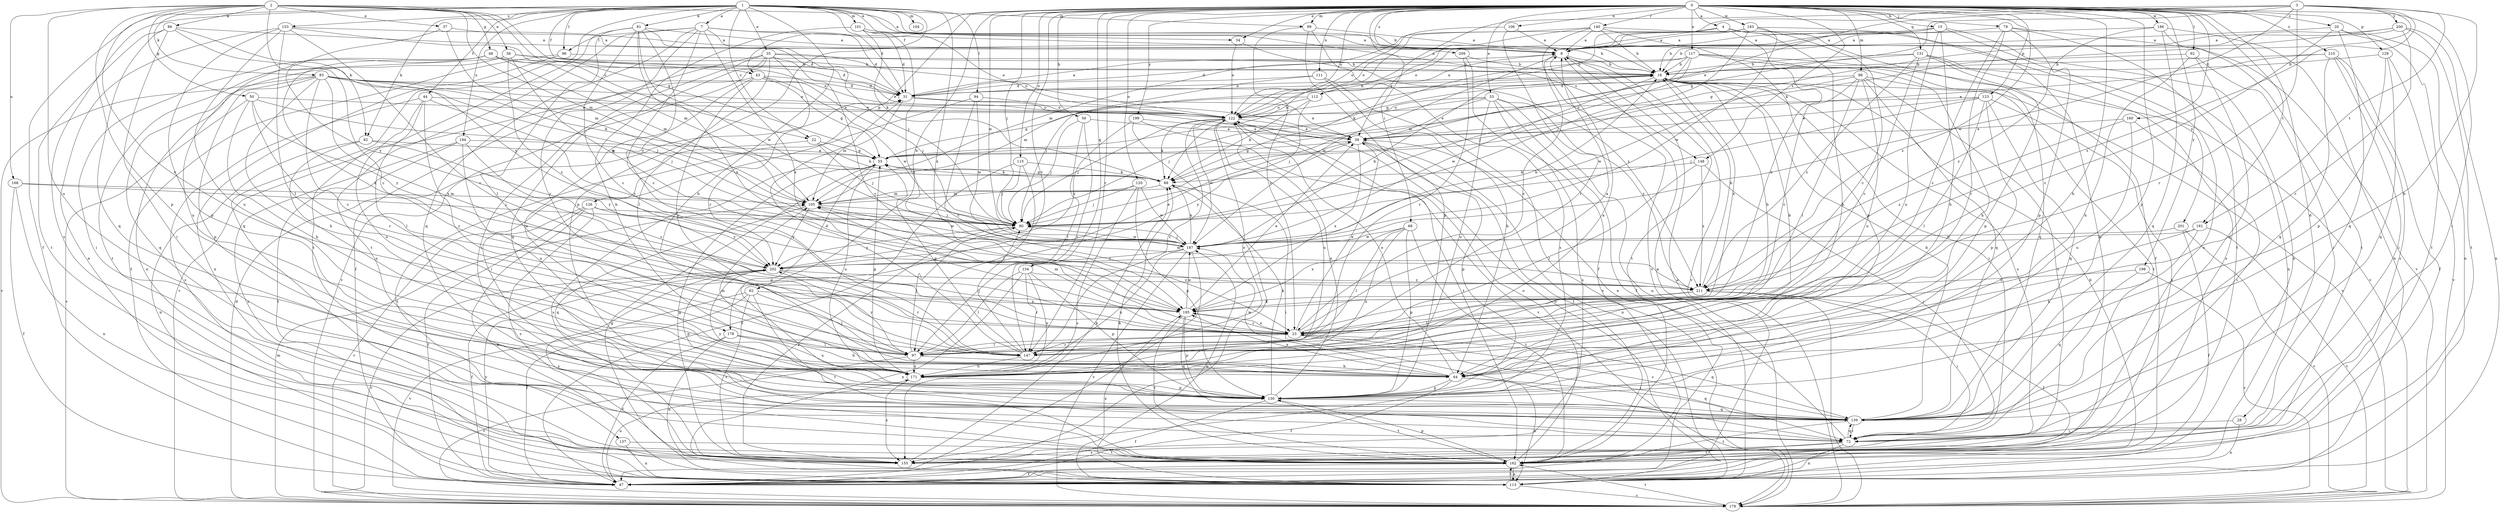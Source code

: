 strict digraph  {
0;
1;
2;
3;
4;
7;
8;
15;
16;
20;
22;
23;
28;
31;
33;
34;
35;
36;
37;
39;
43;
44;
47;
48;
50;
55;
56;
62;
64;
68;
72;
79;
80;
81;
82;
83;
86;
88;
92;
94;
96;
97;
98;
99;
101;
104;
105;
106;
111;
112;
113;
115;
117;
120;
122;
123;
126;
129;
130;
131;
134;
137;
139;
140;
147;
148;
153;
155;
160;
161;
162;
168;
171;
178;
179;
183;
186;
187;
194;
195;
198;
199;
200;
201;
202;
209;
210;
211;
0 -> 4  [label=a];
0 -> 15  [label=b];
0 -> 20  [label=c];
0 -> 28  [label=d];
0 -> 33  [label=e];
0 -> 34  [label=e];
0 -> 43  [label=f];
0 -> 56  [label=h];
0 -> 62  [label=h];
0 -> 64  [label=h];
0 -> 68  [label=i];
0 -> 72  [label=i];
0 -> 79  [label=j];
0 -> 80  [label=j];
0 -> 92  [label=l];
0 -> 98  [label=m];
0 -> 99  [label=m];
0 -> 106  [label=n];
0 -> 111  [label=n];
0 -> 115  [label=o];
0 -> 117  [label=o];
0 -> 120  [label=o];
0 -> 122  [label=o];
0 -> 123  [label=p];
0 -> 126  [label=p];
0 -> 129  [label=p];
0 -> 130  [label=p];
0 -> 131  [label=q];
0 -> 134  [label=q];
0 -> 140  [label=r];
0 -> 147  [label=r];
0 -> 148  [label=s];
0 -> 160  [label=t];
0 -> 161  [label=t];
0 -> 178  [label=v];
0 -> 183  [label=w];
0 -> 186  [label=w];
0 -> 187  [label=w];
0 -> 198  [label=y];
0 -> 199  [label=y];
0 -> 209  [label=z];
0 -> 210  [label=z];
0 -> 211  [label=z];
1 -> 7  [label=a];
1 -> 16  [label=b];
1 -> 22  [label=c];
1 -> 31  [label=d];
1 -> 34  [label=e];
1 -> 35  [label=e];
1 -> 43  [label=f];
1 -> 44  [label=f];
1 -> 47  [label=f];
1 -> 64  [label=h];
1 -> 81  [label=k];
1 -> 82  [label=k];
1 -> 94  [label=l];
1 -> 96  [label=l];
1 -> 99  [label=m];
1 -> 101  [label=m];
1 -> 104  [label=m];
1 -> 130  [label=p];
1 -> 137  [label=q];
1 -> 148  [label=s];
1 -> 153  [label=s];
1 -> 155  [label=s];
1 -> 194  [label=x];
1 -> 195  [label=x];
2 -> 8  [label=a];
2 -> 22  [label=c];
2 -> 36  [label=e];
2 -> 37  [label=e];
2 -> 48  [label=g];
2 -> 50  [label=g];
2 -> 55  [label=g];
2 -> 82  [label=k];
2 -> 83  [label=k];
2 -> 86  [label=k];
2 -> 105  [label=m];
2 -> 130  [label=p];
2 -> 168  [label=u];
2 -> 171  [label=u];
2 -> 178  [label=v];
3 -> 39  [label=e];
3 -> 55  [label=g];
3 -> 64  [label=h];
3 -> 88  [label=k];
3 -> 112  [label=n];
3 -> 122  [label=o];
3 -> 147  [label=r];
3 -> 161  [label=t];
3 -> 187  [label=w];
3 -> 200  [label=y];
3 -> 211  [label=z];
4 -> 8  [label=a];
4 -> 64  [label=h];
4 -> 88  [label=k];
4 -> 195  [label=x];
4 -> 201  [label=y];
7 -> 16  [label=b];
7 -> 23  [label=c];
7 -> 31  [label=d];
7 -> 80  [label=j];
7 -> 96  [label=l];
7 -> 139  [label=q];
7 -> 147  [label=r];
7 -> 162  [label=t];
7 -> 195  [label=x];
8 -> 16  [label=b];
8 -> 23  [label=c];
8 -> 112  [label=n];
8 -> 162  [label=t];
8 -> 179  [label=v];
8 -> 187  [label=w];
15 -> 8  [label=a];
15 -> 16  [label=b];
15 -> 64  [label=h];
15 -> 113  [label=n];
15 -> 122  [label=o];
15 -> 155  [label=s];
15 -> 171  [label=u];
16 -> 31  [label=d];
16 -> 72  [label=i];
16 -> 105  [label=m];
16 -> 155  [label=s];
16 -> 179  [label=v];
16 -> 187  [label=w];
16 -> 195  [label=x];
20 -> 8  [label=a];
20 -> 23  [label=c];
20 -> 113  [label=n];
20 -> 139  [label=q];
20 -> 162  [label=t];
22 -> 55  [label=g];
22 -> 80  [label=j];
22 -> 88  [label=k];
22 -> 162  [label=t];
23 -> 8  [label=a];
23 -> 16  [label=b];
23 -> 39  [label=e];
23 -> 72  [label=i];
23 -> 97  [label=l];
23 -> 105  [label=m];
23 -> 139  [label=q];
23 -> 147  [label=r];
23 -> 195  [label=x];
28 -> 72  [label=i];
28 -> 113  [label=n];
31 -> 8  [label=a];
31 -> 16  [label=b];
31 -> 39  [label=e];
31 -> 105  [label=m];
31 -> 122  [label=o];
33 -> 39  [label=e];
33 -> 47  [label=f];
33 -> 80  [label=j];
33 -> 113  [label=n];
33 -> 122  [label=o];
33 -> 155  [label=s];
33 -> 171  [label=u];
33 -> 211  [label=z];
34 -> 122  [label=o];
34 -> 211  [label=z];
35 -> 16  [label=b];
35 -> 23  [label=c];
35 -> 47  [label=f];
35 -> 72  [label=i];
35 -> 97  [label=l];
35 -> 122  [label=o];
35 -> 139  [label=q];
35 -> 147  [label=r];
35 -> 179  [label=v];
36 -> 16  [label=b];
36 -> 39  [label=e];
36 -> 113  [label=n];
36 -> 162  [label=t];
36 -> 187  [label=w];
36 -> 211  [label=z];
37 -> 8  [label=a];
37 -> 105  [label=m];
37 -> 202  [label=y];
39 -> 55  [label=g];
39 -> 113  [label=n];
39 -> 130  [label=p];
39 -> 162  [label=t];
39 -> 195  [label=x];
39 -> 202  [label=y];
43 -> 31  [label=d];
43 -> 55  [label=g];
43 -> 80  [label=j];
43 -> 147  [label=r];
43 -> 171  [label=u];
43 -> 179  [label=v];
43 -> 187  [label=w];
44 -> 97  [label=l];
44 -> 122  [label=o];
44 -> 147  [label=r];
44 -> 155  [label=s];
44 -> 171  [label=u];
44 -> 211  [label=z];
47 -> 8  [label=a];
47 -> 16  [label=b];
47 -> 171  [label=u];
47 -> 202  [label=y];
48 -> 16  [label=b];
48 -> 31  [label=d];
48 -> 72  [label=i];
48 -> 105  [label=m];
48 -> 122  [label=o];
48 -> 171  [label=u];
48 -> 195  [label=x];
50 -> 64  [label=h];
50 -> 80  [label=j];
50 -> 122  [label=o];
50 -> 147  [label=r];
50 -> 179  [label=v];
50 -> 202  [label=y];
55 -> 88  [label=k];
55 -> 155  [label=s];
55 -> 171  [label=u];
56 -> 39  [label=e];
56 -> 80  [label=j];
56 -> 97  [label=l];
56 -> 147  [label=r];
62 -> 47  [label=f];
62 -> 97  [label=l];
62 -> 155  [label=s];
62 -> 162  [label=t];
62 -> 179  [label=v];
62 -> 195  [label=x];
64 -> 47  [label=f];
64 -> 105  [label=m];
64 -> 113  [label=n];
64 -> 122  [label=o];
64 -> 130  [label=p];
64 -> 139  [label=q];
64 -> 187  [label=w];
64 -> 195  [label=x];
68 -> 97  [label=l];
68 -> 130  [label=p];
68 -> 162  [label=t];
68 -> 171  [label=u];
68 -> 187  [label=w];
68 -> 195  [label=x];
72 -> 39  [label=e];
72 -> 113  [label=n];
72 -> 139  [label=q];
72 -> 155  [label=s];
72 -> 162  [label=t];
79 -> 8  [label=a];
79 -> 23  [label=c];
79 -> 130  [label=p];
79 -> 147  [label=r];
79 -> 162  [label=t];
79 -> 179  [label=v];
80 -> 155  [label=s];
80 -> 187  [label=w];
80 -> 202  [label=y];
81 -> 8  [label=a];
81 -> 23  [label=c];
81 -> 31  [label=d];
81 -> 97  [label=l];
81 -> 162  [label=t];
81 -> 187  [label=w];
81 -> 195  [label=x];
81 -> 202  [label=y];
82 -> 55  [label=g];
82 -> 113  [label=n];
82 -> 171  [label=u];
82 -> 202  [label=y];
83 -> 23  [label=c];
83 -> 31  [label=d];
83 -> 39  [label=e];
83 -> 64  [label=h];
83 -> 80  [label=j];
83 -> 88  [label=k];
83 -> 122  [label=o];
83 -> 130  [label=p];
83 -> 139  [label=q];
83 -> 179  [label=v];
83 -> 195  [label=x];
86 -> 8  [label=a];
86 -> 23  [label=c];
86 -> 72  [label=i];
86 -> 139  [label=q];
86 -> 162  [label=t];
86 -> 202  [label=y];
88 -> 55  [label=g];
88 -> 72  [label=i];
88 -> 105  [label=m];
92 -> 16  [label=b];
92 -> 64  [label=h];
92 -> 72  [label=i];
92 -> 139  [label=q];
94 -> 23  [label=c];
94 -> 72  [label=i];
94 -> 122  [label=o];
94 -> 187  [label=w];
96 -> 16  [label=b];
96 -> 47  [label=f];
96 -> 113  [label=n];
97 -> 64  [label=h];
97 -> 80  [label=j];
97 -> 171  [label=u];
97 -> 179  [label=v];
97 -> 202  [label=y];
98 -> 23  [label=c];
98 -> 31  [label=d];
98 -> 97  [label=l];
98 -> 139  [label=q];
98 -> 155  [label=s];
98 -> 162  [label=t];
98 -> 171  [label=u];
98 -> 187  [label=w];
99 -> 8  [label=a];
99 -> 23  [label=c];
99 -> 130  [label=p];
99 -> 155  [label=s];
101 -> 8  [label=a];
101 -> 31  [label=d];
101 -> 64  [label=h];
101 -> 88  [label=k];
101 -> 122  [label=o];
101 -> 195  [label=x];
105 -> 80  [label=j];
105 -> 139  [label=q];
105 -> 187  [label=w];
105 -> 202  [label=y];
106 -> 8  [label=a];
106 -> 122  [label=o];
106 -> 147  [label=r];
111 -> 31  [label=d];
111 -> 64  [label=h];
111 -> 80  [label=j];
111 -> 179  [label=v];
112 -> 55  [label=g];
112 -> 80  [label=j];
112 -> 88  [label=k];
112 -> 122  [label=o];
113 -> 55  [label=g];
113 -> 122  [label=o];
113 -> 162  [label=t];
113 -> 179  [label=v];
113 -> 187  [label=w];
113 -> 195  [label=x];
115 -> 47  [label=f];
115 -> 80  [label=j];
115 -> 88  [label=k];
115 -> 97  [label=l];
117 -> 16  [label=b];
117 -> 31  [label=d];
117 -> 64  [label=h];
117 -> 80  [label=j];
117 -> 88  [label=k];
117 -> 105  [label=m];
117 -> 139  [label=q];
117 -> 179  [label=v];
120 -> 80  [label=j];
120 -> 105  [label=m];
120 -> 130  [label=p];
120 -> 155  [label=s];
120 -> 187  [label=w];
122 -> 39  [label=e];
122 -> 80  [label=j];
122 -> 88  [label=k];
122 -> 147  [label=r];
122 -> 162  [label=t];
122 -> 171  [label=u];
122 -> 187  [label=w];
123 -> 39  [label=e];
123 -> 80  [label=j];
123 -> 97  [label=l];
123 -> 122  [label=o];
123 -> 130  [label=p];
123 -> 139  [label=q];
123 -> 155  [label=s];
126 -> 47  [label=f];
126 -> 80  [label=j];
126 -> 113  [label=n];
126 -> 155  [label=s];
126 -> 179  [label=v];
126 -> 202  [label=y];
129 -> 16  [label=b];
129 -> 130  [label=p];
129 -> 139  [label=q];
129 -> 179  [label=v];
130 -> 47  [label=f];
130 -> 55  [label=g];
130 -> 88  [label=k];
130 -> 122  [label=o];
130 -> 139  [label=q];
130 -> 162  [label=t];
130 -> 202  [label=y];
131 -> 16  [label=b];
131 -> 23  [label=c];
131 -> 55  [label=g];
131 -> 113  [label=n];
131 -> 130  [label=p];
131 -> 155  [label=s];
131 -> 211  [label=z];
134 -> 97  [label=l];
134 -> 113  [label=n];
134 -> 130  [label=p];
134 -> 147  [label=r];
134 -> 171  [label=u];
134 -> 211  [label=z];
137 -> 113  [label=n];
137 -> 162  [label=t];
139 -> 16  [label=b];
139 -> 23  [label=c];
139 -> 72  [label=i];
139 -> 162  [label=t];
140 -> 8  [label=a];
140 -> 16  [label=b];
140 -> 39  [label=e];
140 -> 47  [label=f];
140 -> 105  [label=m];
140 -> 130  [label=p];
140 -> 179  [label=v];
147 -> 16  [label=b];
147 -> 31  [label=d];
147 -> 55  [label=g];
147 -> 80  [label=j];
147 -> 171  [label=u];
148 -> 72  [label=i];
148 -> 88  [label=k];
148 -> 97  [label=l];
148 -> 211  [label=z];
153 -> 8  [label=a];
153 -> 23  [label=c];
153 -> 97  [label=l];
153 -> 105  [label=m];
153 -> 113  [label=n];
153 -> 130  [label=p];
153 -> 171  [label=u];
155 -> 55  [label=g];
155 -> 88  [label=k];
160 -> 39  [label=e];
160 -> 72  [label=i];
160 -> 171  [label=u];
160 -> 211  [label=z];
161 -> 23  [label=c];
161 -> 64  [label=h];
161 -> 179  [label=v];
161 -> 187  [label=w];
162 -> 47  [label=f];
162 -> 88  [label=k];
162 -> 113  [label=n];
162 -> 122  [label=o];
162 -> 130  [label=p];
168 -> 47  [label=f];
168 -> 80  [label=j];
168 -> 105  [label=m];
168 -> 113  [label=n];
171 -> 8  [label=a];
171 -> 55  [label=g];
171 -> 122  [label=o];
171 -> 130  [label=p];
171 -> 155  [label=s];
178 -> 47  [label=f];
178 -> 64  [label=h];
178 -> 97  [label=l];
178 -> 113  [label=n];
178 -> 171  [label=u];
179 -> 8  [label=a];
179 -> 31  [label=d];
179 -> 105  [label=m];
179 -> 162  [label=t];
183 -> 8  [label=a];
183 -> 23  [label=c];
183 -> 72  [label=i];
183 -> 80  [label=j];
183 -> 122  [label=o];
183 -> 187  [label=w];
186 -> 8  [label=a];
186 -> 113  [label=n];
186 -> 139  [label=q];
186 -> 162  [label=t];
186 -> 211  [label=z];
187 -> 16  [label=b];
187 -> 47  [label=f];
187 -> 80  [label=j];
187 -> 88  [label=k];
187 -> 171  [label=u];
187 -> 179  [label=v];
187 -> 202  [label=y];
194 -> 23  [label=c];
194 -> 55  [label=g];
194 -> 155  [label=s];
194 -> 162  [label=t];
194 -> 171  [label=u];
195 -> 23  [label=c];
195 -> 39  [label=e];
195 -> 130  [label=p];
195 -> 139  [label=q];
195 -> 162  [label=t];
195 -> 187  [label=w];
198 -> 139  [label=q];
198 -> 179  [label=v];
198 -> 211  [label=z];
199 -> 39  [label=e];
199 -> 47  [label=f];
199 -> 179  [label=v];
199 -> 202  [label=y];
200 -> 8  [label=a];
200 -> 16  [label=b];
200 -> 55  [label=g];
200 -> 113  [label=n];
200 -> 147  [label=r];
200 -> 162  [label=t];
201 -> 47  [label=f];
201 -> 179  [label=v];
201 -> 187  [label=w];
202 -> 16  [label=b];
202 -> 39  [label=e];
202 -> 47  [label=f];
202 -> 130  [label=p];
202 -> 147  [label=r];
202 -> 155  [label=s];
202 -> 179  [label=v];
202 -> 211  [label=z];
209 -> 16  [label=b];
209 -> 47  [label=f];
209 -> 147  [label=r];
210 -> 16  [label=b];
210 -> 39  [label=e];
210 -> 47  [label=f];
210 -> 72  [label=i];
210 -> 139  [label=q];
210 -> 155  [label=s];
211 -> 16  [label=b];
211 -> 47  [label=f];
211 -> 72  [label=i];
211 -> 97  [label=l];
211 -> 105  [label=m];
211 -> 195  [label=x];
}
